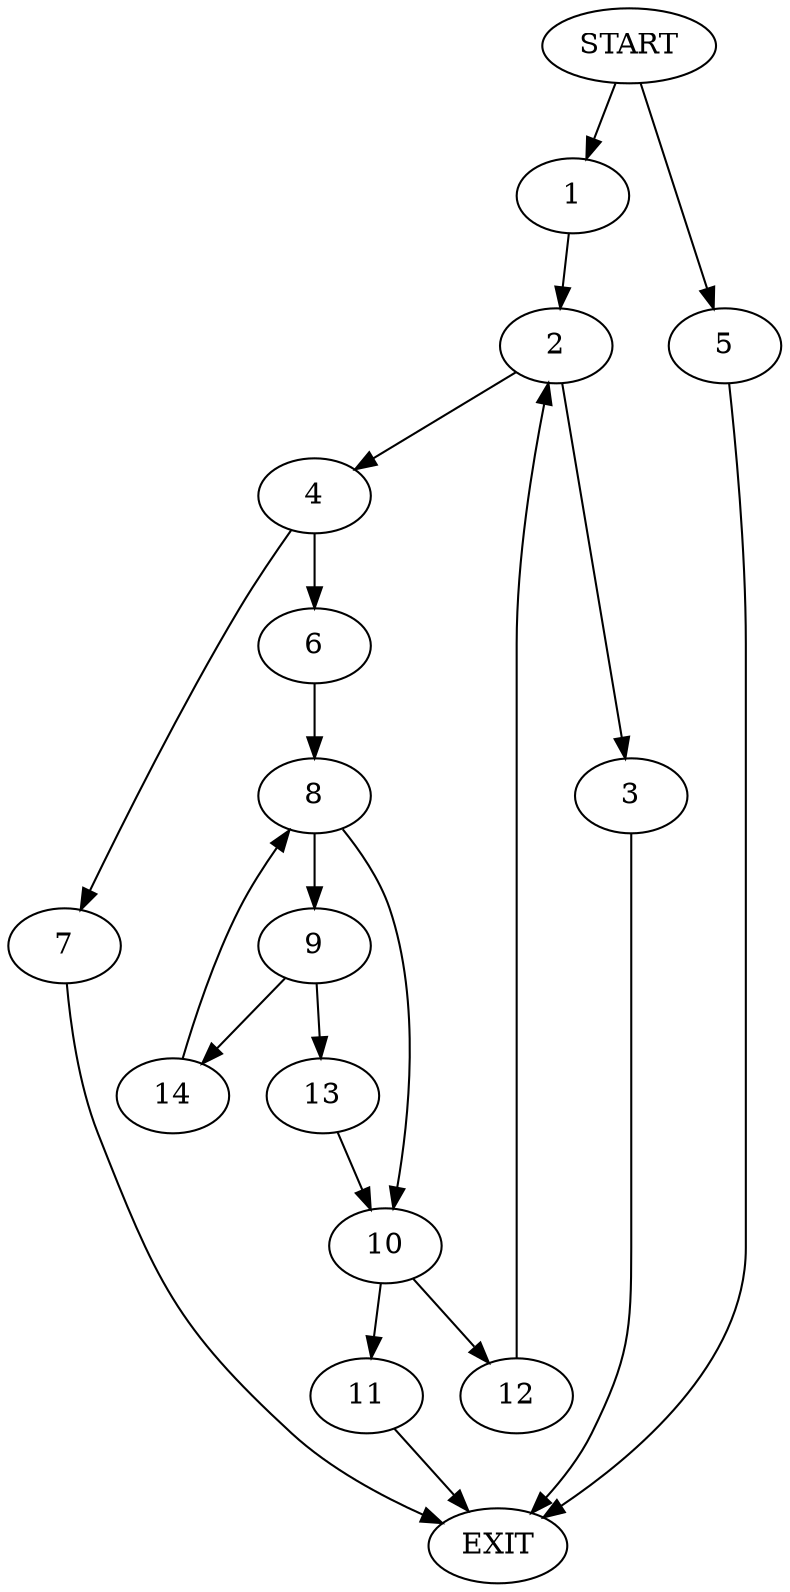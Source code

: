digraph {
0 [label="START"]
15 [label="EXIT"]
0 -> 1
1 -> 2
2 -> 3
2 -> 4
0 -> 5
5 -> 15
3 -> 15
4 -> 6
4 -> 7
6 -> 8
7 -> 15
8 -> 9
8 -> 10
10 -> 11
10 -> 12
9 -> 13
9 -> 14
14 -> 8
13 -> 10
11 -> 15
12 -> 2
}
